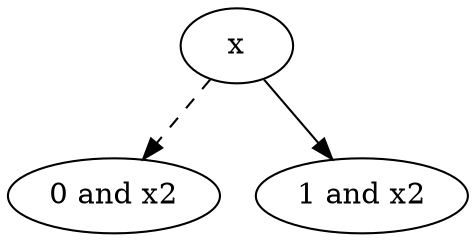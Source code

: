 digraph{
    graph [margin=0];
    l1 [label = "0 and x2"]
    l2 [label = "1 and x2"]
    x [label = x]
    
    x -> l2
    x -> l1 [style = dashed]
}